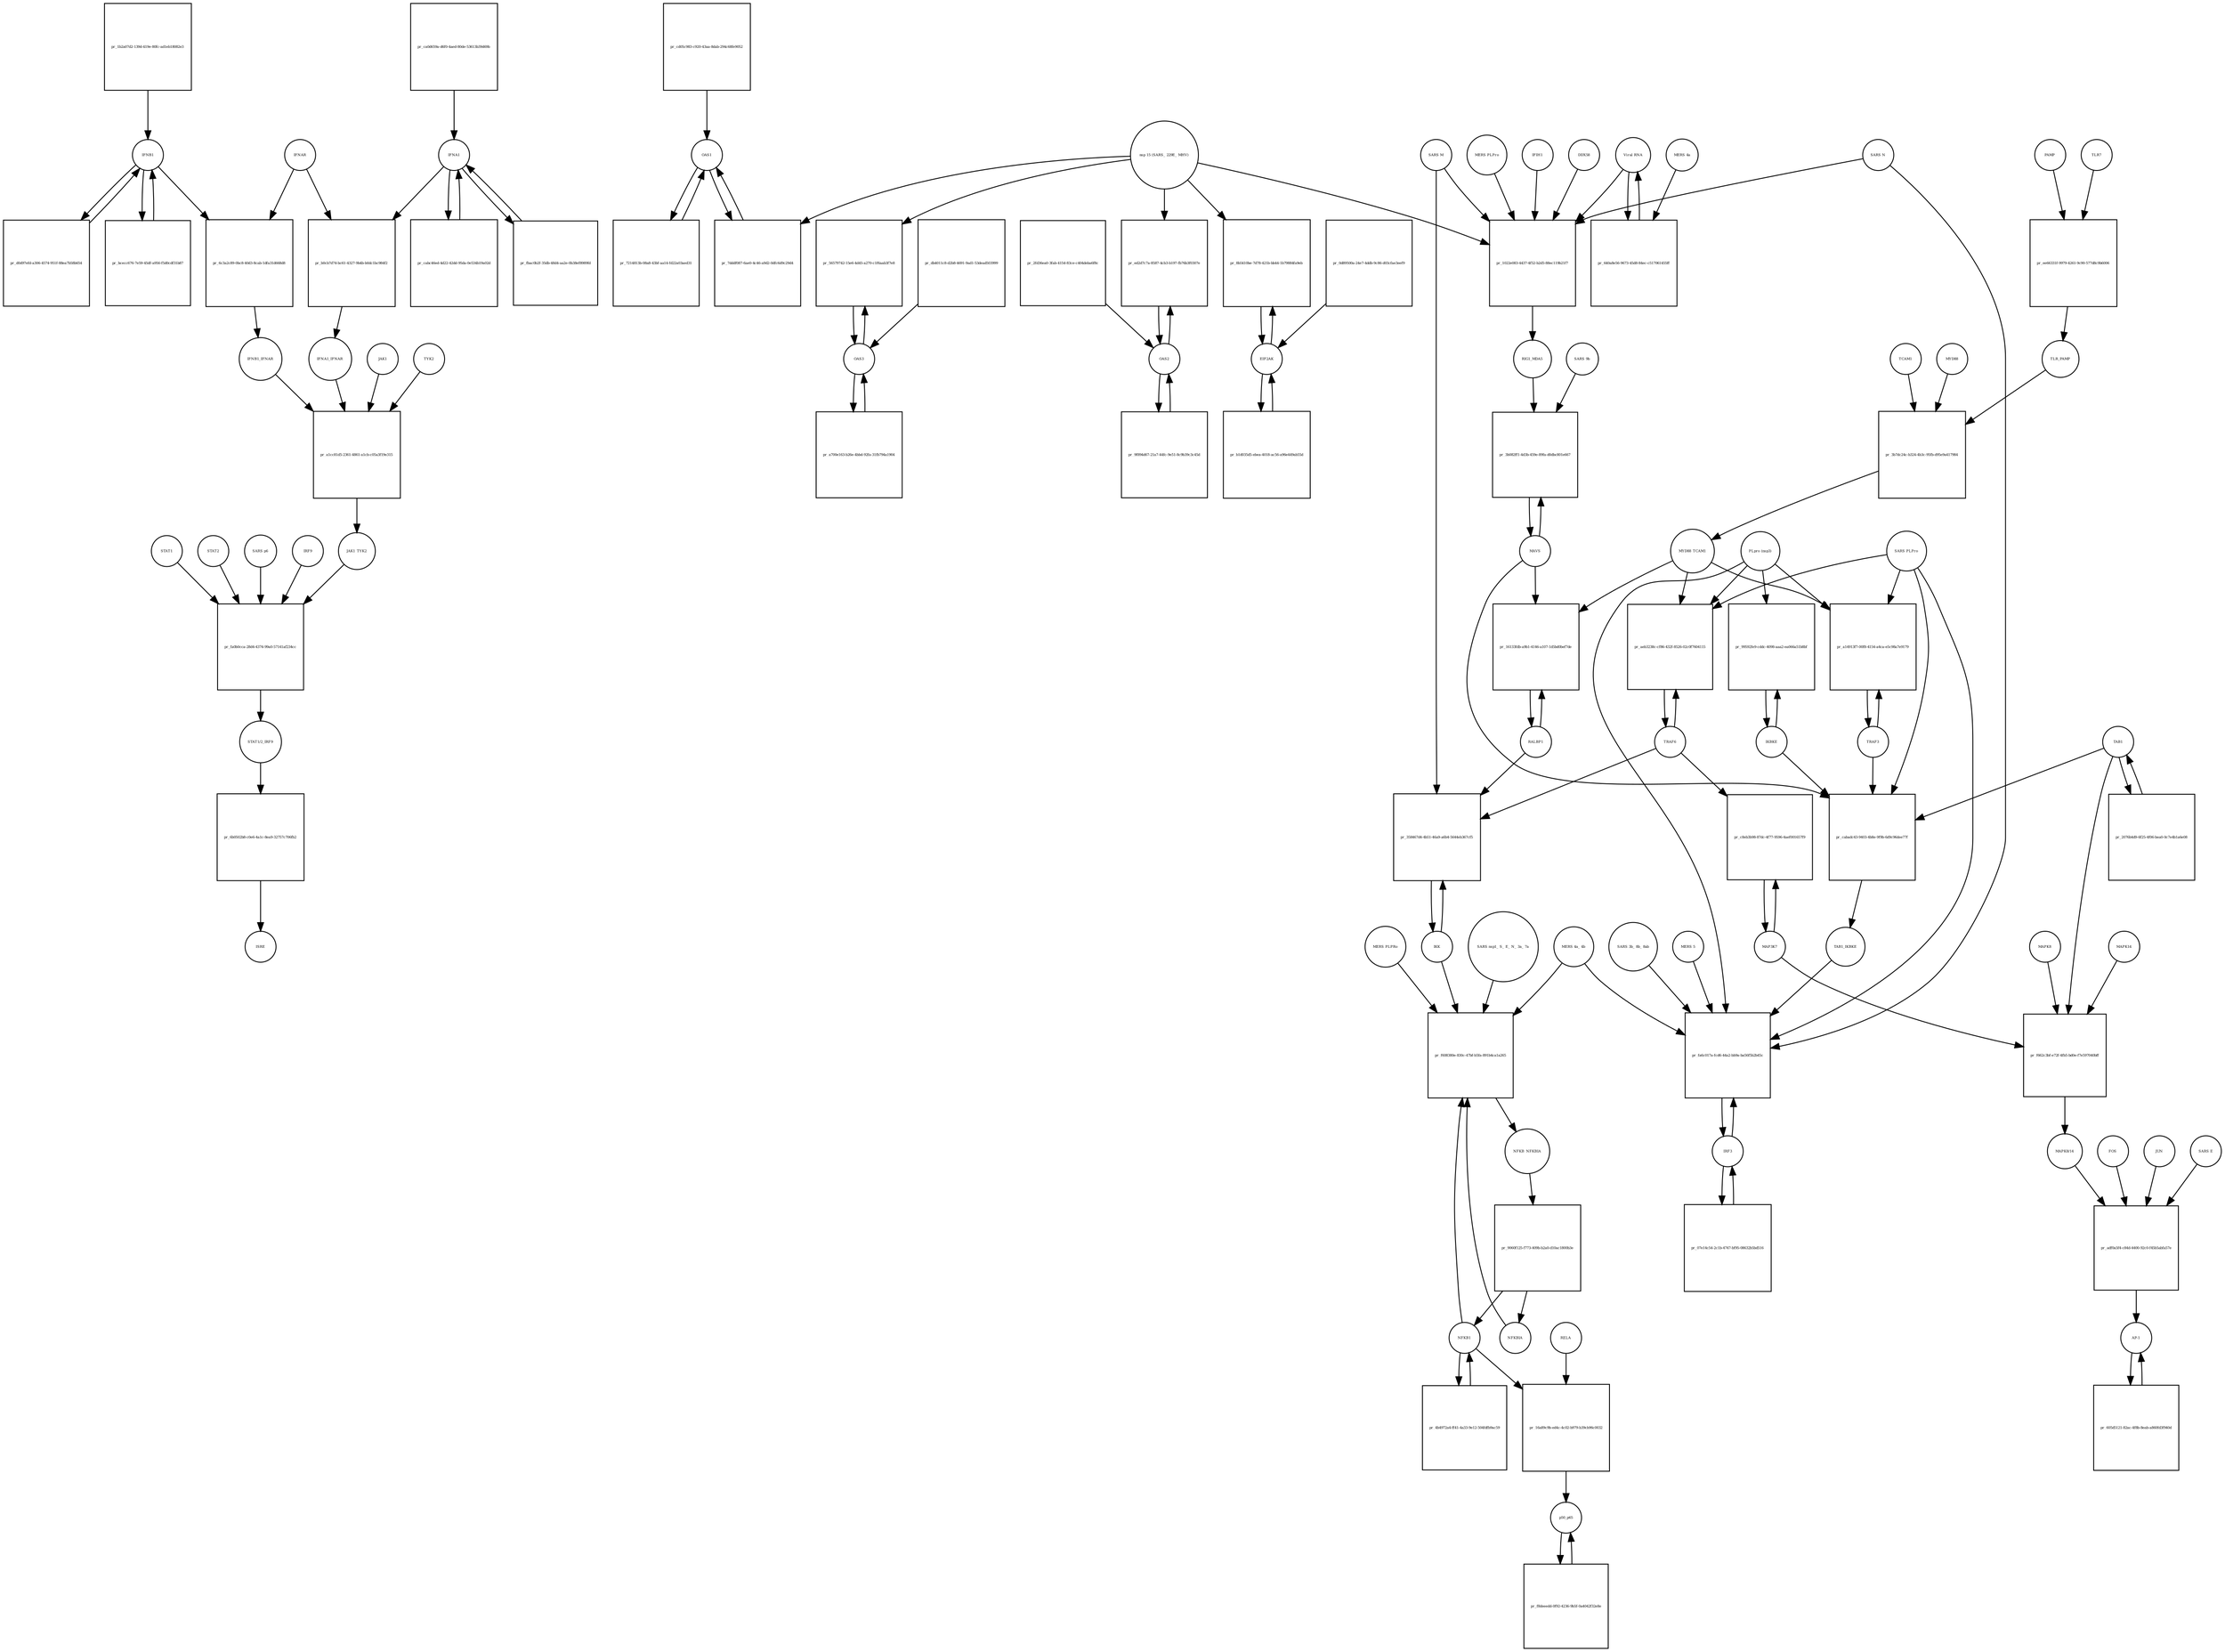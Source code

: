 strict digraph  {
IFNA1 [annotation="urn_miriam_pubmed_17911435|urn_miriam_pubmed_24362405", bipartite=0, cls=macromolecule, fontsize=4, label=IFNA1, shape=circle];
"pr_b0cb7d74-bc61-4327-9b4b-b0dc1bc984f2" [annotation="", bipartite=1, cls=process, fontsize=4, label="pr_b0cb7d74-bc61-4327-9b4b-b0dc1bc984f2", shape=square];
IFNAR [annotation=urn_miriam_pubmed_31226023, bipartite=0, cls=complex, fontsize=4, label=IFNAR, shape=circle];
IFNA1_IFNAR [annotation=urn_miriam_pubmed_31226023, bipartite=0, cls=complex, fontsize=4, label=IFNA1_IFNAR, shape=circle];
IFNB1 [annotation=urn_miriam_pubmed_24362405, bipartite=0, cls=macromolecule, fontsize=4, label=IFNB1, shape=circle];
"pr_6c3a2c89-0bc8-40d3-8cab-1dfa31d668d8" [annotation="", bipartite=1, cls=process, fontsize=4, label="pr_6c3a2c89-0bc8-40d3-8cab-1dfa31d668d8", shape=square];
IFNB1_IFNAR [annotation=urn_miriam_pubmed_31226023, bipartite=0, cls=complex, fontsize=4, label=IFNB1_IFNAR, shape=circle];
"pr_cabc46ed-4d22-42dd-95da-0e534b19a02d" [annotation="", bipartite=1, cls=process, fontsize=4, label="pr_cabc46ed-4d22-42dd-95da-0e534b19a02d", shape=square];
"pr_d0d97efd-a306-4574-951f-88ea7b58b654" [annotation="", bipartite=1, cls=process, fontsize=4, label="pr_d0d97efd-a306-4574-951f-88ea7b58b654", shape=square];
"pr_1b2a07d2-139d-419e-80fc-ad1eb18082e3" [annotation="", bipartite=1, cls=process, fontsize=4, label="pr_1b2a07d2-139d-419e-80fc-ad1eb18082e3", shape=square];
"pr_bcecc676-7e59-45df-a956-f5d0cdf31b87" [annotation="", bipartite=1, cls=process, fontsize=4, label="pr_bcecc676-7e59-45df-a956-f5d0cdf31b87", shape=square];
"pr_ca0d659a-d6f0-4aed-80de-53613b39d69b" [annotation="", bipartite=1, cls=process, fontsize=4, label="pr_ca0d659a-d6f0-4aed-80de-53613b39d69b", shape=square];
"pr_fbac0b2f-35db-48d4-aa2e-0b38ef8989fd" [annotation="", bipartite=1, cls=process, fontsize=4, label="pr_fbac0b2f-35db-48d4-aa2e-0b38ef8989fd", shape=square];
"STAT1/2_IRF9" [annotation=urn_miriam_pubmed_31226023, bipartite=0, cls=complex, fontsize=4, label="STAT1/2_IRF9", shape=circle];
"pr_6b0502b8-c0e6-4a1c-8ea9-32757c706fb2" [annotation="", bipartite=1, cls=process, fontsize=4, label="pr_6b0502b8-c0e6-4a1c-8ea9-32757c706fb2", shape=square];
ISRE [annotation=urn_miriam_pubmed_31226023, bipartite=0, cls=complex, fontsize=4, label=ISRE, shape=circle];
"pr_cd05c983-c920-43aa-8dab-294c68fe9052" [annotation="", bipartite=1, cls=process, fontsize=4, label="pr_cd05c983-c920-43aa-8dab-294c68fe9052", shape=square];
OAS1 [annotation=urn_miriam_pubmed_31226023, bipartite=0, cls=macromolecule, fontsize=4, label=OAS1, shape=circle];
"pr_0d89500a-24e7-4ddb-9c86-d03cfae3eef9" [annotation="", bipartite=1, cls=process, fontsize=4, label="pr_0d89500a-24e7-4ddb-9c86-d03cfae3eef9", shape=square];
EIF2AK [annotation=urn_miriam_pubmed_31226023, bipartite=0, cls=macromolecule, fontsize=4, label=EIF2AK, shape=circle];
"pr_7214813b-08a8-43bf-aa14-fd22a03aed31" [annotation="", bipartite=1, cls=process, fontsize=4, label="pr_7214813b-08a8-43bf-aa14-fd22a03aed31", shape=square];
"pr_b1d035d5-ebea-4018-ac56-a96e449ab55d" [annotation="", bipartite=1, cls=process, fontsize=4, label="pr_b1d035d5-ebea-4018-ac56-a96e449ab55d", shape=square];
PAMP [annotation="", bipartite=0, cls="simple chemical", fontsize=4, label=PAMP, shape=circle];
"pr_ee66331f-9979-4261-9c90-577d8c9b6006" [annotation="", bipartite=1, cls=process, fontsize=4, label="pr_ee66331f-9979-4261-9c90-577d8c9b6006", shape=square];
TLR7 [annotation="", bipartite=0, cls=macromolecule, fontsize=4, label=TLR7, shape=circle];
TLR_PAMP [annotation="", bipartite=0, cls=complex, fontsize=4, label=TLR_PAMP, shape=circle];
TRAF6 [annotation="", bipartite=0, cls=macromolecule, fontsize=4, label=TRAF6, shape=circle];
"pr_aeb3238c-cf86-432f-8526-02c0f7604115" [annotation="", bipartite=1, cls=process, fontsize=4, label="pr_aeb3238c-cf86-432f-8526-02c0f7604115", shape=square];
MYD88_TCAM1 [annotation="", bipartite=0, cls=complex, fontsize=4, label=MYD88_TCAM1, shape=circle];
"PLpro (nsp3)" [annotation="", bipartite=0, cls=macromolecule, fontsize=4, label="PLpro (nsp3)", shape=circle];
"SARS PLPro" [annotation=urn_miriam_pubmed_31226023, bipartite=0, cls=macromolecule, fontsize=4, label="SARS PLPro", shape=circle];
TAB1 [annotation="", bipartite=0, cls=macromolecule, fontsize=4, label=TAB1, shape=circle];
"pr_2076b4d9-6f25-4f06-bea0-0c7e4b1a6e08" [annotation="", bipartite=1, cls=process, fontsize=4, label="pr_2076b4d9-6f25-4f06-bea0-0c7e4b1a6e08", shape=square];
MAPK8 [annotation="", bipartite=0, cls=macromolecule, fontsize=4, label=MAPK8, shape=circle];
"pr_f662c3bf-e72f-4fb5-bd0e-f7e597040bff" [annotation="", bipartite=1, cls=process, fontsize=4, label="pr_f662c3bf-e72f-4fb5-bd0e-f7e597040bff", shape=square];
MAPK14 [annotation="", bipartite=0, cls=macromolecule, fontsize=4, label=MAPK14, shape=circle];
"MAPK8/14" [annotation="", bipartite=0, cls=complex, fontsize=4, label="MAPK8/14", shape=circle];
MAP3K7 [annotation="", bipartite=0, cls=macromolecule, fontsize=4, label=MAP3K7, shape=circle];
STAT1 [annotation=urn_miriam_pubmed_31226023, bipartite=0, cls=macromolecule, fontsize=4, label=STAT1, shape=circle];
"pr_fa0b0cca-28d4-4374-99a0-57141af234cc" [annotation="", bipartite=1, cls=process, fontsize=4, label="pr_fa0b0cca-28d4-4374-99a0-57141af234cc", shape=square];
STAT2 [annotation=urn_miriam_pubmed_31226023, bipartite=0, cls=macromolecule, fontsize=4, label=STAT2, shape=circle];
JAK1_TYK2 [annotation=urn_miriam_pubmed_31226023, bipartite=0, cls=complex, fontsize=4, label=JAK1_TYK2, shape=circle];
"SARS p6" [annotation=urn_miriam_pubmed_31226023, bipartite=0, cls=macromolecule, fontsize=4, label="SARS p6", shape=circle];
IRF9 [annotation=urn_miriam_pubmed_31226023, bipartite=0, cls=macromolecule, fontsize=4, label=IRF9, shape=circle];
JAK1 [annotation=urn_miriam_pubmed_31226023, bipartite=0, cls=macromolecule, fontsize=4, label=JAK1, shape=circle];
"pr_a1cc81d5-2361-4861-a1cb-c05a3f19e315" [annotation="", bipartite=1, cls=process, fontsize=4, label="pr_a1cc81d5-2361-4861-a1cb-c05a3f19e315", shape=square];
TYK2 [annotation=urn_miriam_pubmed_31226023, bipartite=0, cls=macromolecule, fontsize=4, label=TYK2, shape=circle];
"pr_2fd36ea0-3fab-4154-83ce-c404deba6f8c" [annotation="", bipartite=1, cls=process, fontsize=4, label="pr_2fd36ea0-3fab-4154-83ce-c404deba6f8c", shape=square];
OAS2 [annotation=urn_miriam_pubmed_31226023, bipartite=0, cls=macromolecule, fontsize=4, label=OAS2, shape=circle];
"pr_9f894d67-21a7-44fc-9e51-8c9b39c3c45d" [annotation="", bipartite=1, cls=process, fontsize=4, label="pr_9f894d67-21a7-44fc-9e51-8c9b39c3c45d", shape=square];
"pr_db4011c8-d2b8-4691-9ad1-53dead503999" [annotation="", bipartite=1, cls=process, fontsize=4, label="pr_db4011c8-d2b8-4691-9ad1-53dead503999", shape=square];
OAS3 [annotation=urn_miriam_pubmed_31226023, bipartite=0, cls=macromolecule, fontsize=4, label=OAS3, shape=circle];
"pr_a700e163-b26e-4bbd-92fa-31fb794a1904" [annotation="", bipartite=1, cls=process, fontsize=4, label="pr_a700e163-b26e-4bbd-92fa-31fb794a1904", shape=square];
TRAF3 [annotation="", bipartite=0, cls=macromolecule, fontsize=4, label=TRAF3, shape=circle];
"pr_a14913f7-00f8-4154-a4ca-e5c98a7e9179" [annotation="", bipartite=1, cls=process, fontsize=4, label="pr_a14913f7-00f8-4154-a4ca-e5c98a7e9179", shape=square];
"pr_c8eb3b98-87dc-4f77-9596-4aef001657f9" [annotation="", bipartite=1, cls=process, fontsize=4, label="pr_c8eb3b98-87dc-4f77-9596-4aef001657f9", shape=square];
FOS [annotation="", bipartite=0, cls=macromolecule, fontsize=4, label=FOS, shape=circle];
"pr_adf0a5f4-c84d-4400-92c0-f45b5abfa57e" [annotation="", bipartite=1, cls=process, fontsize=4, label="pr_adf0a5f4-c84d-4400-92c0-f45b5abfa57e", shape=square];
JUN [annotation="", bipartite=0, cls=macromolecule, fontsize=4, label=JUN, shape=circle];
"AP-1" [annotation="", bipartite=0, cls=complex, fontsize=4, label="AP-1", shape=circle];
"SARS E" [annotation=urn_miriam_pubmed_31226023, bipartite=0, cls=macromolecule, fontsize=4, label="SARS E", shape=circle];
"pr_605d5121-82ac-4f8b-8eab-a860fd3f940d" [annotation="", bipartite=1, cls=process, fontsize=4, label="pr_605d5121-82ac-4f8b-8eab-a860fd3f940d", shape=square];
IKK [annotation="", bipartite=0, cls=complex, fontsize=4, label=IKK, shape=circle];
"pr_358467d4-4b51-46a9-a6b4-5644eb367cf5" [annotation="", bipartite=1, cls=process, fontsize=4, label="pr_358467d4-4b51-46a9-a6b4-5644eb367cf5", shape=square];
RALBP1 [annotation="", bipartite=0, cls=macromolecule, fontsize=4, label=RALBP1, shape=circle];
"SARS M" [annotation=urn_miriam_pubmed_31226023, bipartite=0, cls=macromolecule, fontsize=4, label="SARS M", shape=circle];
NFKB_NFKBIA [annotation="", bipartite=0, cls=complex, fontsize=4, label=NFKB_NFKBIA, shape=circle];
"pr_9060f125-f773-409b-b2a0-d10ac1800b3e" [annotation="", bipartite=1, cls=process, fontsize=4, label="pr_9060f125-f773-409b-b2a0-d10ac1800b3e", shape=square];
NFKBIA [annotation="", bipartite=0, cls=macromolecule, fontsize=4, label=NFKBIA, shape=circle];
NFKB1 [annotation="", bipartite=0, cls=macromolecule, fontsize=4, label=NFKB1, shape=circle];
"pr_f608380e-830c-47bf-b5fa-891b4ca1a265" [annotation="", bipartite=1, cls=process, fontsize=4, label="pr_f608380e-830c-47bf-b5fa-891b4ca1a265", shape=square];
"SARS nsp1_ S_ E_ N_ 3a_ 7a" [annotation=urn_miriam_pubmed_31226023, bipartite=0, cls=macromolecule, fontsize=4, label="SARS nsp1_ S_ E_ N_ 3a_ 7a", shape=circle];
"MERS 4a_ 4b" [annotation="", bipartite=0, cls=macromolecule, fontsize=4, label="MERS 4a_ 4b", shape=circle];
"MERS PLPRo" [annotation="", bipartite=0, cls=macromolecule, fontsize=4, label="MERS PLPRo", shape=circle];
"pr_4b4972a4-ff41-4a33-9e12-504fdfb9ac59" [annotation="", bipartite=1, cls=process, fontsize=4, label="pr_4b4972a4-ff41-4a33-9e12-504fdfb9ac59", shape=square];
IKBKE [annotation="", bipartite=0, cls=macromolecule, fontsize=4, label=IKBKE, shape=circle];
"pr_99592fe9-cddc-4098-aaa2-ea066a51b8bf" [annotation="", bipartite=1, cls=process, fontsize=4, label="pr_99592fe9-cddc-4098-aaa2-ea066a51b8bf", shape=square];
"pr_cabadc43-9403-4b8e-9f9b-6d9c96dee77f" [annotation="", bipartite=1, cls=process, fontsize=4, label="pr_cabadc43-9403-4b8e-9f9b-6d9c96dee77f", shape=square];
TAB1_IKBKE [annotation="", bipartite=0, cls=complex, fontsize=4, label=TAB1_IKBKE, shape=circle];
MAVS [annotation="", bipartite=0, cls=macromolecule, fontsize=4, label=MAVS, shape=circle];
IRF3 [annotation="", bipartite=0, cls=macromolecule, fontsize=4, label=IRF3, shape=circle];
"pr_fa6c017a-fcd6-44a2-bb9a-ba56f5b2b45c" [annotation="", bipartite=1, cls=process, fontsize=4, label="pr_fa6c017a-fcd6-44a2-bb9a-ba56f5b2b45c", shape=square];
"SARS 3b_ 8b_ 8ab" [annotation=urn_miriam_pubmed_31226023, bipartite=0, cls=macromolecule, fontsize=4, label="SARS 3b_ 8b_ 8ab", shape=circle];
"MERS 5" [annotation="", bipartite=0, cls=macromolecule, fontsize=4, label="MERS 5", shape=circle];
"SARS N" [annotation="", bipartite=0, cls=macromolecule, fontsize=4, label="SARS N", shape=circle];
"pr_07e14c54-2c1b-4747-bf95-08632b5bd516" [annotation="", bipartite=1, cls=process, fontsize=4, label="pr_07e14c54-2c1b-4747-bf95-08632b5bd516", shape=square];
TCAM1 [annotation="", bipartite=0, cls=macromolecule, fontsize=4, label=TCAM1, shape=circle];
"pr_3b7dc24c-b324-4b3c-95fb-d95e9a417984" [annotation="", bipartite=1, cls=process, fontsize=4, label="pr_3b7dc24c-b324-4b3c-95fb-d95e9a417984", shape=square];
MYD88 [annotation=urn_miriam_pubmed_31226023, bipartite=0, cls=macromolecule, fontsize=4, label=MYD88, shape=circle];
"pr_16133fdb-a9b1-4146-a107-1d5bd0bef7de" [annotation="", bipartite=1, cls=process, fontsize=4, label="pr_16133fdb-a9b1-4146-a107-1d5bd0bef7de", shape=square];
RELA [annotation="", bipartite=0, cls=macromolecule, fontsize=4, label=RELA, shape=circle];
"pr_16a89c9b-ed4c-4c02-b979-b39cb96c0032" [annotation="", bipartite=1, cls=process, fontsize=4, label="pr_16a89c9b-ed4c-4c02-b979-b39cb96c0032", shape=square];
p50_p65 [annotation="", bipartite=0, cls=complex, fontsize=4, label=p50_p65, shape=circle];
"pr_f8deeedd-0f92-4236-9b5f-0a4042f32e8e" [annotation="", bipartite=1, cls=process, fontsize=4, label="pr_f8deeedd-0f92-4236-9b5f-0a4042f32e8e", shape=square];
IFIH1 [annotation="", bipartite=0, cls=macromolecule, fontsize=4, label=IFIH1, shape=circle];
"pr_1022e083-4437-4f52-b2d5-88ec119b21f7" [annotation="", bipartite=1, cls=process, fontsize=4, label="pr_1022e083-4437-4f52-b2d5-88ec119b21f7", shape=square];
DDX58 [annotation="", bipartite=0, cls=macromolecule, fontsize=4, label=DDX58, shape=circle];
RIG1_MDA5 [annotation="", bipartite=0, cls=complex, fontsize=4, label=RIG1_MDA5, shape=circle];
"Viral RNA" [annotation="", bipartite=0, cls="simple chemical", fontsize=4, label="Viral RNA", shape=circle];
"nsp 15 (SARS_ 229E_ MHV)" [annotation=urn_miriam_pubmed_31226023, bipartite=0, cls=macromolecule, fontsize=4, label="nsp 15 (SARS_ 229E_ MHV)", shape=circle];
"MERS PLPro" [annotation="", bipartite=0, cls=macromolecule, fontsize=4, label="MERS PLPro", shape=circle];
"pr_3b082ff1-4d3b-459e-89fa-d0dbc801e667" [annotation="", bipartite=1, cls=process, fontsize=4, label="pr_3b082ff1-4d3b-459e-89fa-d0dbc801e667", shape=square];
"SARS 9b" [annotation=urn_miriam_pubmed_31226023, bipartite=0, cls=macromolecule, fontsize=4, label="SARS 9b", shape=circle];
"pr_56579742-15e6-4d45-a270-c1f6aab3f7e8" [annotation="", bipartite=1, cls=process, fontsize=4, label="pr_56579742-15e6-4d45-a270-c1f6aab3f7e8", shape=square];
"pr_ed2d7c7a-8587-4cb3-b197-fb76b3f0307e" [annotation="", bipartite=1, cls=process, fontsize=4, label="pr_ed2d7c7a-8587-4cb3-b197-fb76b3f0307e", shape=square];
"pr_7dddf087-6ae0-4c46-a9d2-0dfc6d9c29d4" [annotation="", bipartite=1, cls=process, fontsize=4, label="pr_7dddf087-6ae0-4c46-a9d2-0dfc6d9c29d4", shape=square];
"pr_8b5410be-7d78-421b-bb44-1b79884fa9eb" [annotation="", bipartite=1, cls=process, fontsize=4, label="pr_8b5410be-7d78-421b-bb44-1b79884fa9eb", shape=square];
"pr_640a8e56-9673-45d8-84ec-c517061455ff" [annotation="", bipartite=1, cls=process, fontsize=4, label="pr_640a8e56-9673-45d8-84ec-c517061455ff", shape=square];
"MERS 4a" [annotation="", bipartite=0, cls=macromolecule, fontsize=4, label="MERS 4a", shape=circle];
IFNA1 -> "pr_b0cb7d74-bc61-4327-9b4b-b0dc1bc984f2"  [annotation="", interaction_type=consumption];
IFNA1 -> "pr_cabc46ed-4d22-42dd-95da-0e534b19a02d"  [annotation="", interaction_type=consumption];
IFNA1 -> "pr_fbac0b2f-35db-48d4-aa2e-0b38ef8989fd"  [annotation="", interaction_type=consumption];
"pr_b0cb7d74-bc61-4327-9b4b-b0dc1bc984f2" -> IFNA1_IFNAR  [annotation="", interaction_type=production];
IFNAR -> "pr_b0cb7d74-bc61-4327-9b4b-b0dc1bc984f2"  [annotation="", interaction_type=consumption];
IFNAR -> "pr_6c3a2c89-0bc8-40d3-8cab-1dfa31d668d8"  [annotation="", interaction_type=consumption];
IFNA1_IFNAR -> "pr_a1cc81d5-2361-4861-a1cb-c05a3f19e315"  [annotation=urn_miriam_pubmed_31226023, interaction_type=catalysis];
IFNB1 -> "pr_6c3a2c89-0bc8-40d3-8cab-1dfa31d668d8"  [annotation="", interaction_type=consumption];
IFNB1 -> "pr_d0d97efd-a306-4574-951f-88ea7b58b654"  [annotation="", interaction_type=consumption];
IFNB1 -> "pr_bcecc676-7e59-45df-a956-f5d0cdf31b87"  [annotation="", interaction_type=consumption];
"pr_6c3a2c89-0bc8-40d3-8cab-1dfa31d668d8" -> IFNB1_IFNAR  [annotation="", interaction_type=production];
IFNB1_IFNAR -> "pr_a1cc81d5-2361-4861-a1cb-c05a3f19e315"  [annotation=urn_miriam_pubmed_31226023, interaction_type=catalysis];
"pr_cabc46ed-4d22-42dd-95da-0e534b19a02d" -> IFNA1  [annotation="", interaction_type=production];
"pr_d0d97efd-a306-4574-951f-88ea7b58b654" -> IFNB1  [annotation="", interaction_type=production];
"pr_1b2a07d2-139d-419e-80fc-ad1eb18082e3" -> IFNB1  [annotation="", interaction_type=production];
"pr_bcecc676-7e59-45df-a956-f5d0cdf31b87" -> IFNB1  [annotation="", interaction_type=production];
"pr_ca0d659a-d6f0-4aed-80de-53613b39d69b" -> IFNA1  [annotation="", interaction_type=production];
"pr_fbac0b2f-35db-48d4-aa2e-0b38ef8989fd" -> IFNA1  [annotation="", interaction_type=production];
"STAT1/2_IRF9" -> "pr_6b0502b8-c0e6-4a1c-8ea9-32757c706fb2"  [annotation="", interaction_type=consumption];
"pr_6b0502b8-c0e6-4a1c-8ea9-32757c706fb2" -> ISRE  [annotation="", interaction_type=production];
"pr_cd05c983-c920-43aa-8dab-294c68fe9052" -> OAS1  [annotation="", interaction_type=production];
OAS1 -> "pr_7214813b-08a8-43bf-aa14-fd22a03aed31"  [annotation="", interaction_type=consumption];
OAS1 -> "pr_7dddf087-6ae0-4c46-a9d2-0dfc6d9c29d4"  [annotation="", interaction_type=consumption];
"pr_0d89500a-24e7-4ddb-9c86-d03cfae3eef9" -> EIF2AK  [annotation="", interaction_type=production];
EIF2AK -> "pr_b1d035d5-ebea-4018-ac56-a96e449ab55d"  [annotation="", interaction_type=consumption];
EIF2AK -> "pr_8b5410be-7d78-421b-bb44-1b79884fa9eb"  [annotation="", interaction_type=consumption];
"pr_7214813b-08a8-43bf-aa14-fd22a03aed31" -> OAS1  [annotation="", interaction_type=production];
"pr_b1d035d5-ebea-4018-ac56-a96e449ab55d" -> EIF2AK  [annotation="", interaction_type=production];
PAMP -> "pr_ee66331f-9979-4261-9c90-577d8c9b6006"  [annotation="", interaction_type=consumption];
"pr_ee66331f-9979-4261-9c90-577d8c9b6006" -> TLR_PAMP  [annotation="", interaction_type=production];
TLR7 -> "pr_ee66331f-9979-4261-9c90-577d8c9b6006"  [annotation="", interaction_type=consumption];
TLR_PAMP -> "pr_3b7dc24c-b324-4b3c-95fb-d95e9a417984"  [annotation="", interaction_type=catalysis];
TRAF6 -> "pr_aeb3238c-cf86-432f-8526-02c0f7604115"  [annotation="", interaction_type=consumption];
TRAF6 -> "pr_c8eb3b98-87dc-4f77-9596-4aef001657f9"  [annotation="", interaction_type=catalysis];
TRAF6 -> "pr_358467d4-4b51-46a9-a6b4-5644eb367cf5"  [annotation="", interaction_type=catalysis];
"pr_aeb3238c-cf86-432f-8526-02c0f7604115" -> TRAF6  [annotation="", interaction_type=production];
MYD88_TCAM1 -> "pr_aeb3238c-cf86-432f-8526-02c0f7604115"  [annotation=urn_miriam_pubmed_31226023, interaction_type=catalysis];
MYD88_TCAM1 -> "pr_a14913f7-00f8-4154-a4ca-e5c98a7e9179"  [annotation="", interaction_type=catalysis];
MYD88_TCAM1 -> "pr_16133fdb-a9b1-4146-a107-1d5bd0bef7de"  [annotation="", interaction_type=catalysis];
"PLpro (nsp3)" -> "pr_aeb3238c-cf86-432f-8526-02c0f7604115"  [annotation=urn_miriam_pubmed_31226023, interaction_type=inhibition];
"PLpro (nsp3)" -> "pr_a14913f7-00f8-4154-a4ca-e5c98a7e9179"  [annotation="", interaction_type=inhibition];
"PLpro (nsp3)" -> "pr_99592fe9-cddc-4098-aaa2-ea066a51b8bf"  [annotation="", interaction_type=inhibition];
"PLpro (nsp3)" -> "pr_fa6c017a-fcd6-44a2-bb9a-ba56f5b2b45c"  [annotation="", interaction_type=inhibition];
"SARS PLPro" -> "pr_aeb3238c-cf86-432f-8526-02c0f7604115"  [annotation=urn_miriam_pubmed_31226023, interaction_type=inhibition];
"SARS PLPro" -> "pr_a14913f7-00f8-4154-a4ca-e5c98a7e9179"  [annotation="", interaction_type=inhibition];
"SARS PLPro" -> "pr_cabadc43-9403-4b8e-9f9b-6d9c96dee77f"  [annotation="", interaction_type=inhibition];
"SARS PLPro" -> "pr_fa6c017a-fcd6-44a2-bb9a-ba56f5b2b45c"  [annotation="", interaction_type=inhibition];
TAB1 -> "pr_2076b4d9-6f25-4f06-bea0-0c7e4b1a6e08"  [annotation="", interaction_type=consumption];
TAB1 -> "pr_f662c3bf-e72f-4fb5-bd0e-f7e597040bff"  [annotation="", interaction_type=catalysis];
TAB1 -> "pr_cabadc43-9403-4b8e-9f9b-6d9c96dee77f"  [annotation="", interaction_type=consumption];
"pr_2076b4d9-6f25-4f06-bea0-0c7e4b1a6e08" -> TAB1  [annotation="", interaction_type=production];
MAPK8 -> "pr_f662c3bf-e72f-4fb5-bd0e-f7e597040bff"  [annotation="", interaction_type=consumption];
"pr_f662c3bf-e72f-4fb5-bd0e-f7e597040bff" -> "MAPK8/14"  [annotation="", interaction_type=production];
MAPK14 -> "pr_f662c3bf-e72f-4fb5-bd0e-f7e597040bff"  [annotation="", interaction_type=consumption];
"MAPK8/14" -> "pr_adf0a5f4-c84d-4400-92c0-f45b5abfa57e"  [annotation="", interaction_type=catalysis];
MAP3K7 -> "pr_f662c3bf-e72f-4fb5-bd0e-f7e597040bff"  [annotation="", interaction_type=catalysis];
MAP3K7 -> "pr_c8eb3b98-87dc-4f77-9596-4aef001657f9"  [annotation="", interaction_type=consumption];
STAT1 -> "pr_fa0b0cca-28d4-4374-99a0-57141af234cc"  [annotation="", interaction_type=consumption];
"pr_fa0b0cca-28d4-4374-99a0-57141af234cc" -> "STAT1/2_IRF9"  [annotation="", interaction_type=production];
STAT2 -> "pr_fa0b0cca-28d4-4374-99a0-57141af234cc"  [annotation="", interaction_type=consumption];
JAK1_TYK2 -> "pr_fa0b0cca-28d4-4374-99a0-57141af234cc"  [annotation=urn_miriam_pubmed_31226023, interaction_type=catalysis];
"SARS p6" -> "pr_fa0b0cca-28d4-4374-99a0-57141af234cc"  [annotation=urn_miriam_pubmed_31226023, interaction_type=inhibition];
IRF9 -> "pr_fa0b0cca-28d4-4374-99a0-57141af234cc"  [annotation="", interaction_type=consumption];
JAK1 -> "pr_a1cc81d5-2361-4861-a1cb-c05a3f19e315"  [annotation="", interaction_type=consumption];
"pr_a1cc81d5-2361-4861-a1cb-c05a3f19e315" -> JAK1_TYK2  [annotation="", interaction_type=production];
TYK2 -> "pr_a1cc81d5-2361-4861-a1cb-c05a3f19e315"  [annotation="", interaction_type=consumption];
"pr_2fd36ea0-3fab-4154-83ce-c404deba6f8c" -> OAS2  [annotation="", interaction_type=production];
OAS2 -> "pr_9f894d67-21a7-44fc-9e51-8c9b39c3c45d"  [annotation="", interaction_type=consumption];
OAS2 -> "pr_ed2d7c7a-8587-4cb3-b197-fb76b3f0307e"  [annotation="", interaction_type=consumption];
"pr_9f894d67-21a7-44fc-9e51-8c9b39c3c45d" -> OAS2  [annotation="", interaction_type=production];
"pr_db4011c8-d2b8-4691-9ad1-53dead503999" -> OAS3  [annotation="", interaction_type=production];
OAS3 -> "pr_a700e163-b26e-4bbd-92fa-31fb794a1904"  [annotation="", interaction_type=consumption];
OAS3 -> "pr_56579742-15e6-4d45-a270-c1f6aab3f7e8"  [annotation="", interaction_type=consumption];
"pr_a700e163-b26e-4bbd-92fa-31fb794a1904" -> OAS3  [annotation="", interaction_type=production];
TRAF3 -> "pr_a14913f7-00f8-4154-a4ca-e5c98a7e9179"  [annotation="", interaction_type=consumption];
TRAF3 -> "pr_cabadc43-9403-4b8e-9f9b-6d9c96dee77f"  [annotation="", interaction_type=catalysis];
"pr_a14913f7-00f8-4154-a4ca-e5c98a7e9179" -> TRAF3  [annotation="", interaction_type=production];
"pr_c8eb3b98-87dc-4f77-9596-4aef001657f9" -> MAP3K7  [annotation="", interaction_type=production];
FOS -> "pr_adf0a5f4-c84d-4400-92c0-f45b5abfa57e"  [annotation="", interaction_type=consumption];
"pr_adf0a5f4-c84d-4400-92c0-f45b5abfa57e" -> "AP-1"  [annotation="", interaction_type=production];
JUN -> "pr_adf0a5f4-c84d-4400-92c0-f45b5abfa57e"  [annotation="", interaction_type=consumption];
"AP-1" -> "pr_605d5121-82ac-4f8b-8eab-a860fd3f940d"  [annotation="", interaction_type=consumption];
"SARS E" -> "pr_adf0a5f4-c84d-4400-92c0-f45b5abfa57e"  [annotation="", interaction_type=catalysis];
"pr_605d5121-82ac-4f8b-8eab-a860fd3f940d" -> "AP-1"  [annotation="", interaction_type=production];
IKK -> "pr_358467d4-4b51-46a9-a6b4-5644eb367cf5"  [annotation="", interaction_type=consumption];
IKK -> "pr_f608380e-830c-47bf-b5fa-891b4ca1a265"  [annotation="", interaction_type=inhibition];
"pr_358467d4-4b51-46a9-a6b4-5644eb367cf5" -> IKK  [annotation="", interaction_type=production];
RALBP1 -> "pr_358467d4-4b51-46a9-a6b4-5644eb367cf5"  [annotation="", interaction_type=catalysis];
RALBP1 -> "pr_16133fdb-a9b1-4146-a107-1d5bd0bef7de"  [annotation="", interaction_type=consumption];
"SARS M" -> "pr_358467d4-4b51-46a9-a6b4-5644eb367cf5"  [annotation="", interaction_type=inhibition];
"SARS M" -> "pr_1022e083-4437-4f52-b2d5-88ec119b21f7"  [annotation="", interaction_type=inhibition];
NFKB_NFKBIA -> "pr_9060f125-f773-409b-b2a0-d10ac1800b3e"  [annotation="", interaction_type=consumption];
"pr_9060f125-f773-409b-b2a0-d10ac1800b3e" -> NFKBIA  [annotation="", interaction_type=production];
"pr_9060f125-f773-409b-b2a0-d10ac1800b3e" -> NFKB1  [annotation="", interaction_type=production];
NFKBIA -> "pr_f608380e-830c-47bf-b5fa-891b4ca1a265"  [annotation="", interaction_type=consumption];
NFKB1 -> "pr_f608380e-830c-47bf-b5fa-891b4ca1a265"  [annotation="", interaction_type=consumption];
NFKB1 -> "pr_4b4972a4-ff41-4a33-9e12-504fdfb9ac59"  [annotation="", interaction_type=consumption];
NFKB1 -> "pr_16a89c9b-ed4c-4c02-b979-b39cb96c0032"  [annotation="", interaction_type=consumption];
"pr_f608380e-830c-47bf-b5fa-891b4ca1a265" -> NFKB_NFKBIA  [annotation="", interaction_type=production];
"SARS nsp1_ S_ E_ N_ 3a_ 7a" -> "pr_f608380e-830c-47bf-b5fa-891b4ca1a265"  [annotation="", interaction_type=catalysis];
"MERS 4a_ 4b" -> "pr_f608380e-830c-47bf-b5fa-891b4ca1a265"  [annotation="", interaction_type=inhibition];
"MERS 4a_ 4b" -> "pr_fa6c017a-fcd6-44a2-bb9a-ba56f5b2b45c"  [annotation="", interaction_type=inhibition];
"MERS PLPRo" -> "pr_f608380e-830c-47bf-b5fa-891b4ca1a265"  [annotation="", interaction_type=inhibition];
"pr_4b4972a4-ff41-4a33-9e12-504fdfb9ac59" -> NFKB1  [annotation="", interaction_type=production];
IKBKE -> "pr_99592fe9-cddc-4098-aaa2-ea066a51b8bf"  [annotation="", interaction_type=consumption];
IKBKE -> "pr_cabadc43-9403-4b8e-9f9b-6d9c96dee77f"  [annotation="", interaction_type=consumption];
"pr_99592fe9-cddc-4098-aaa2-ea066a51b8bf" -> IKBKE  [annotation="", interaction_type=production];
"pr_cabadc43-9403-4b8e-9f9b-6d9c96dee77f" -> TAB1_IKBKE  [annotation="", interaction_type=production];
TAB1_IKBKE -> "pr_fa6c017a-fcd6-44a2-bb9a-ba56f5b2b45c"  [annotation="", interaction_type=catalysis];
MAVS -> "pr_cabadc43-9403-4b8e-9f9b-6d9c96dee77f"  [annotation="", interaction_type=catalysis];
MAVS -> "pr_16133fdb-a9b1-4146-a107-1d5bd0bef7de"  [annotation="", interaction_type=catalysis];
MAVS -> "pr_3b082ff1-4d3b-459e-89fa-d0dbc801e667"  [annotation="", interaction_type=consumption];
IRF3 -> "pr_fa6c017a-fcd6-44a2-bb9a-ba56f5b2b45c"  [annotation="", interaction_type=consumption];
IRF3 -> "pr_07e14c54-2c1b-4747-bf95-08632b5bd516"  [annotation="", interaction_type=consumption];
"pr_fa6c017a-fcd6-44a2-bb9a-ba56f5b2b45c" -> IRF3  [annotation="", interaction_type=production];
"SARS 3b_ 8b_ 8ab" -> "pr_fa6c017a-fcd6-44a2-bb9a-ba56f5b2b45c"  [annotation="", interaction_type=inhibition];
"MERS 5" -> "pr_fa6c017a-fcd6-44a2-bb9a-ba56f5b2b45c"  [annotation="", interaction_type=inhibition];
"SARS N" -> "pr_fa6c017a-fcd6-44a2-bb9a-ba56f5b2b45c"  [annotation="", interaction_type=inhibition];
"SARS N" -> "pr_1022e083-4437-4f52-b2d5-88ec119b21f7"  [annotation="", interaction_type=inhibition];
"pr_07e14c54-2c1b-4747-bf95-08632b5bd516" -> IRF3  [annotation="", interaction_type=production];
TCAM1 -> "pr_3b7dc24c-b324-4b3c-95fb-d95e9a417984"  [annotation="", interaction_type=consumption];
"pr_3b7dc24c-b324-4b3c-95fb-d95e9a417984" -> MYD88_TCAM1  [annotation="", interaction_type=production];
MYD88 -> "pr_3b7dc24c-b324-4b3c-95fb-d95e9a417984"  [annotation="", interaction_type=consumption];
"pr_16133fdb-a9b1-4146-a107-1d5bd0bef7de" -> RALBP1  [annotation="", interaction_type=production];
RELA -> "pr_16a89c9b-ed4c-4c02-b979-b39cb96c0032"  [annotation="", interaction_type=consumption];
"pr_16a89c9b-ed4c-4c02-b979-b39cb96c0032" -> p50_p65  [annotation="", interaction_type=production];
p50_p65 -> "pr_f8deeedd-0f92-4236-9b5f-0a4042f32e8e"  [annotation="", interaction_type=consumption];
"pr_f8deeedd-0f92-4236-9b5f-0a4042f32e8e" -> p50_p65  [annotation="", interaction_type=production];
IFIH1 -> "pr_1022e083-4437-4f52-b2d5-88ec119b21f7"  [annotation="", interaction_type=consumption];
"pr_1022e083-4437-4f52-b2d5-88ec119b21f7" -> RIG1_MDA5  [annotation="", interaction_type=production];
DDX58 -> "pr_1022e083-4437-4f52-b2d5-88ec119b21f7"  [annotation="", interaction_type=consumption];
RIG1_MDA5 -> "pr_3b082ff1-4d3b-459e-89fa-d0dbc801e667"  [annotation="", interaction_type=catalysis];
"Viral RNA" -> "pr_1022e083-4437-4f52-b2d5-88ec119b21f7"  [annotation="", interaction_type=catalysis];
"Viral RNA" -> "pr_640a8e56-9673-45d8-84ec-c517061455ff"  [annotation="", interaction_type=consumption];
"nsp 15 (SARS_ 229E_ MHV)" -> "pr_1022e083-4437-4f52-b2d5-88ec119b21f7"  [annotation="", interaction_type=inhibition];
"nsp 15 (SARS_ 229E_ MHV)" -> "pr_56579742-15e6-4d45-a270-c1f6aab3f7e8"  [annotation="", interaction_type=inhibition];
"nsp 15 (SARS_ 229E_ MHV)" -> "pr_ed2d7c7a-8587-4cb3-b197-fb76b3f0307e"  [annotation="", interaction_type=inhibition];
"nsp 15 (SARS_ 229E_ MHV)" -> "pr_7dddf087-6ae0-4c46-a9d2-0dfc6d9c29d4"  [annotation="", interaction_type=inhibition];
"nsp 15 (SARS_ 229E_ MHV)" -> "pr_8b5410be-7d78-421b-bb44-1b79884fa9eb"  [annotation="", interaction_type=inhibition];
"MERS PLPro" -> "pr_1022e083-4437-4f52-b2d5-88ec119b21f7"  [annotation="", interaction_type=inhibition];
"pr_3b082ff1-4d3b-459e-89fa-d0dbc801e667" -> MAVS  [annotation="", interaction_type=production];
"SARS 9b" -> "pr_3b082ff1-4d3b-459e-89fa-d0dbc801e667"  [annotation="", interaction_type=inhibition];
"pr_56579742-15e6-4d45-a270-c1f6aab3f7e8" -> OAS3  [annotation="", interaction_type=production];
"pr_ed2d7c7a-8587-4cb3-b197-fb76b3f0307e" -> OAS2  [annotation="", interaction_type=production];
"pr_7dddf087-6ae0-4c46-a9d2-0dfc6d9c29d4" -> OAS1  [annotation="", interaction_type=production];
"pr_8b5410be-7d78-421b-bb44-1b79884fa9eb" -> EIF2AK  [annotation="", interaction_type=production];
"pr_640a8e56-9673-45d8-84ec-c517061455ff" -> "Viral RNA"  [annotation="", interaction_type=production];
"MERS 4a" -> "pr_640a8e56-9673-45d8-84ec-c517061455ff"  [annotation="", interaction_type=inhibition];
}
